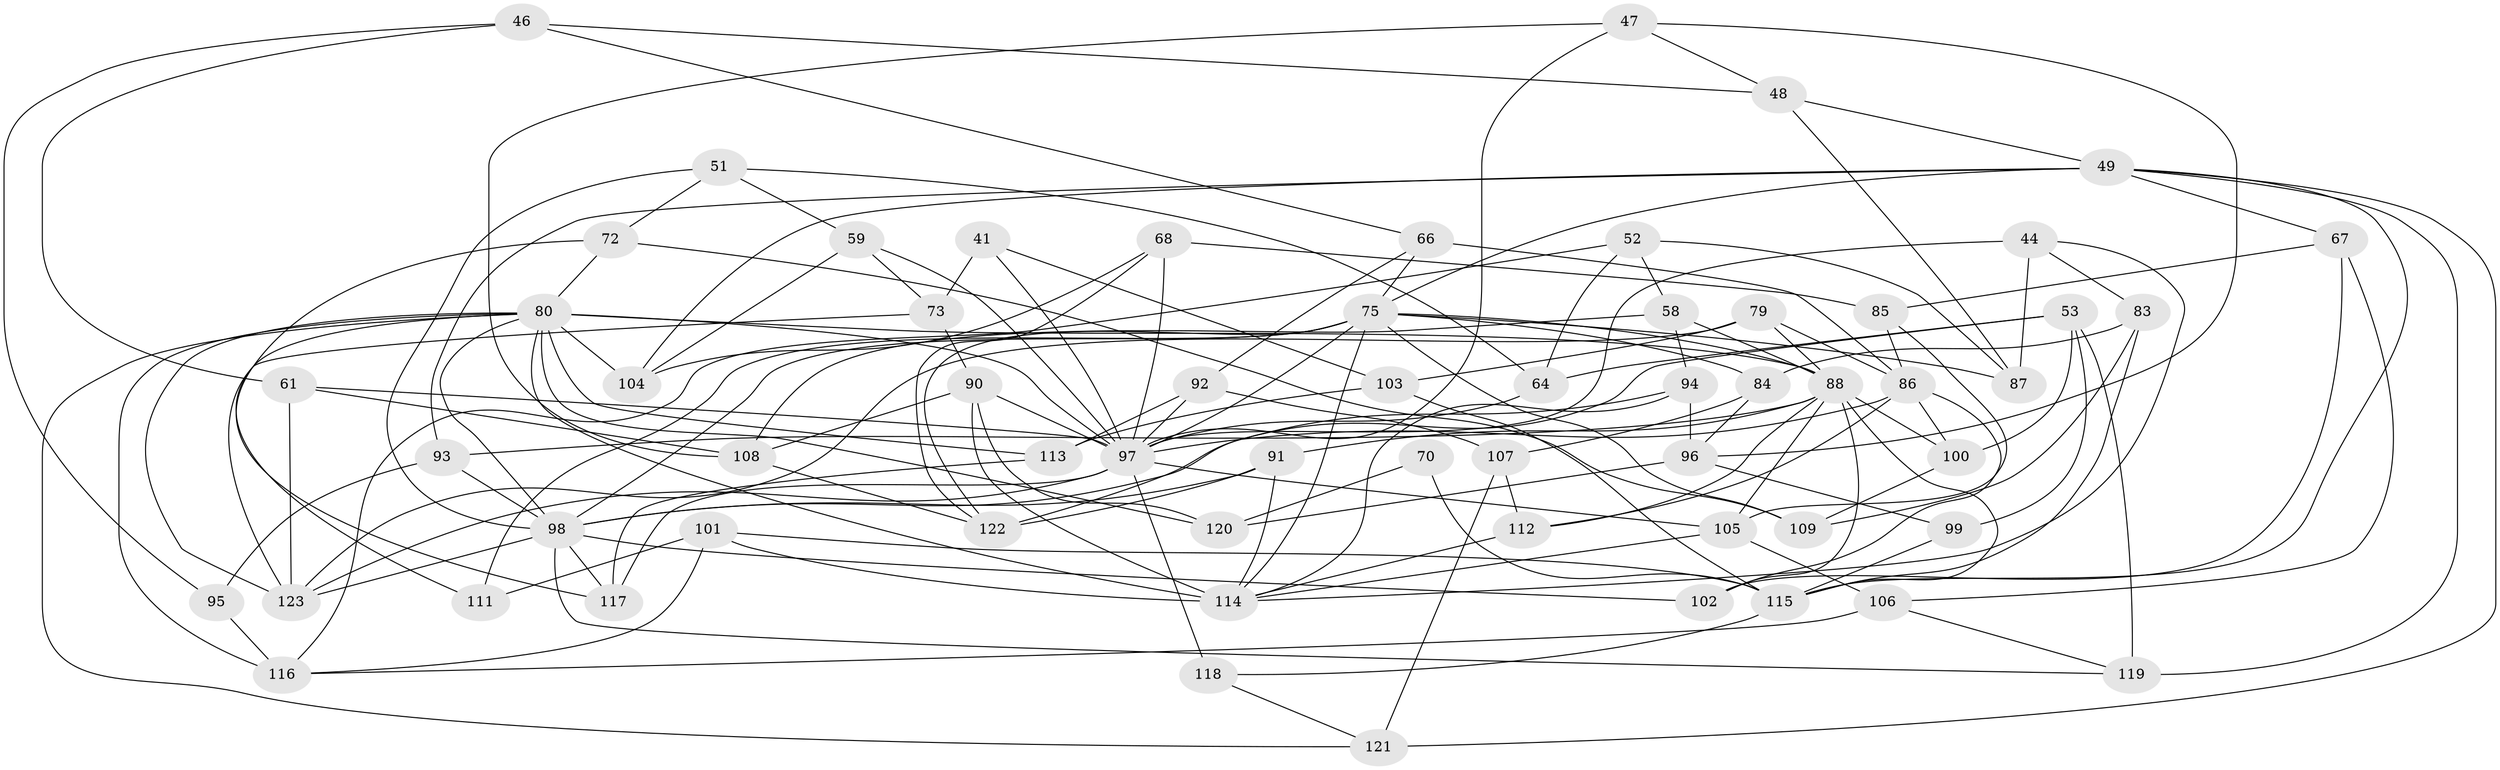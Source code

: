 // original degree distribution, {4: 1.0}
// Generated by graph-tools (version 1.1) at 2025/57/03/09/25 04:57:45]
// undirected, 61 vertices, 151 edges
graph export_dot {
graph [start="1"]
  node [color=gray90,style=filled];
  41;
  44 [super="+31"];
  46;
  47;
  48;
  49 [super="+40"];
  51;
  52;
  53 [super="+39"];
  58;
  59;
  61 [super="+28"];
  64;
  66;
  67;
  68;
  70;
  72;
  73 [super="+17"];
  75 [super="+56"];
  79;
  80 [super="+20+69+63+60+45"];
  83;
  84;
  85;
  86 [super="+74"];
  87;
  88 [super="+24+82+71+54+81"];
  90 [super="+7"];
  91;
  92;
  93;
  94;
  95;
  96 [super="+11"];
  97 [super="+6+23+65+15+89+55"];
  98 [super="+32+43"];
  99;
  100;
  101 [super="+78"];
  102;
  103;
  104;
  105 [super="+22+57"];
  106;
  107;
  108 [super="+33"];
  109;
  111;
  112;
  113;
  114 [super="+4+13+110+76"];
  115 [super="+5+77"];
  116 [super="+21"];
  117;
  118;
  119;
  120;
  121;
  122 [super="+19"];
  123 [super="+3+27"];
  41 -- 103;
  41 -- 73 [weight=2];
  41 -- 97;
  44 -- 87;
  44 -- 97 [weight=3];
  44 -- 114;
  44 -- 83;
  46 -- 95;
  46 -- 66;
  46 -- 61;
  46 -- 48;
  47 -- 96;
  47 -- 108;
  47 -- 48;
  47 -- 97;
  48 -- 87;
  48 -- 49;
  49 -- 67;
  49 -- 115;
  49 -- 119;
  49 -- 104;
  49 -- 121;
  49 -- 93;
  49 -- 75;
  51 -- 64;
  51 -- 72;
  51 -- 59;
  51 -- 98;
  52 -- 87;
  52 -- 64;
  52 -- 116;
  52 -- 58;
  53 -- 64;
  53 -- 100;
  53 -- 122 [weight=2];
  53 -- 99;
  53 -- 119;
  58 -- 94;
  58 -- 108;
  58 -- 88;
  59 -- 104;
  59 -- 73;
  59 -- 97;
  61 -- 108 [weight=2];
  61 -- 97 [weight=2];
  61 -- 123;
  64 -- 97;
  66 -- 92;
  66 -- 86;
  66 -- 75;
  67 -- 102;
  67 -- 106;
  67 -- 85;
  68 -- 104;
  68 -- 85;
  68 -- 97;
  68 -- 122;
  70 -- 120;
  70 -- 115 [weight=3];
  72 -- 80;
  72 -- 109;
  72 -- 117;
  73 -- 90 [weight=2];
  73 -- 123;
  75 -- 87;
  75 -- 111;
  75 -- 98 [weight=2];
  75 -- 97;
  75 -- 109;
  75 -- 114;
  75 -- 84;
  75 -- 88;
  75 -- 122;
  79 -- 103;
  79 -- 86;
  79 -- 123;
  79 -- 88;
  80 -- 111;
  80 -- 97 [weight=3];
  80 -- 121;
  80 -- 104;
  80 -- 123;
  80 -- 114 [weight=4];
  80 -- 88 [weight=2];
  80 -- 98;
  80 -- 113;
  80 -- 116;
  80 -- 120;
  83 -- 84;
  83 -- 109;
  83 -- 115;
  84 -- 107;
  84 -- 96;
  85 -- 105;
  85 -- 86;
  86 -- 100;
  86 -- 97 [weight=2];
  86 -- 112;
  86 -- 102;
  88 -- 102;
  88 -- 105 [weight=7];
  88 -- 93;
  88 -- 91;
  88 -- 115;
  88 -- 112;
  88 -- 100;
  90 -- 120;
  90 -- 108;
  90 -- 97;
  90 -- 114;
  91 -- 98;
  91 -- 122;
  91 -- 114;
  92 -- 107;
  92 -- 113;
  92 -- 97;
  93 -- 95;
  93 -- 98;
  94 -- 114;
  94 -- 96;
  94 -- 98;
  95 -- 116 [weight=2];
  96 -- 99 [weight=2];
  96 -- 120;
  97 -- 118 [weight=2];
  97 -- 117;
  97 -- 123 [weight=2];
  97 -- 105 [weight=3];
  98 -- 102;
  98 -- 117;
  98 -- 123 [weight=2];
  98 -- 119;
  99 -- 115;
  100 -- 109;
  101 -- 111 [weight=2];
  101 -- 116;
  101 -- 114 [weight=2];
  101 -- 115;
  103 -- 115;
  103 -- 113;
  105 -- 106;
  105 -- 114 [weight=2];
  106 -- 116;
  106 -- 119;
  107 -- 121;
  107 -- 112;
  108 -- 122;
  112 -- 114;
  113 -- 117;
  115 -- 118;
  118 -- 121;
}
